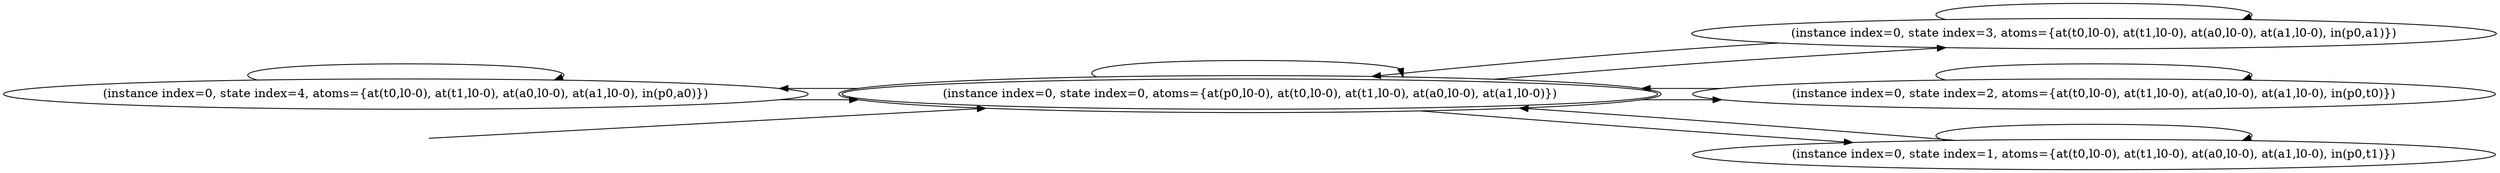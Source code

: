 digraph {
rankdir="LR"
s4[label="(instance index=0, state index=4, atoms={at(t0,l0-0), at(t1,l0-0), at(a0,l0-0), at(a1,l0-0), in(p0,a0)})"]
s3[label="(instance index=0, state index=3, atoms={at(t0,l0-0), at(t1,l0-0), at(a0,l0-0), at(a1,l0-0), in(p0,a1)})"]
s2[label="(instance index=0, state index=2, atoms={at(t0,l0-0), at(t1,l0-0), at(a0,l0-0), at(a1,l0-0), in(p0,t0)})"]
s1[label="(instance index=0, state index=1, atoms={at(t0,l0-0), at(t1,l0-0), at(a0,l0-0), at(a1,l0-0), in(p0,t1)})"]
s0[peripheries=2,label="(instance index=0, state index=0, atoms={at(p0,l0-0), at(t0,l0-0), at(t1,l0-0), at(a0,l0-0), at(a1,l0-0)})"]
Dangling [ label = "", style = invis ]
{ rank = same; Dangling }
Dangling -> s0
{ rank = same; s0}
{ rank = same; s0}
{
s4->s4
s4->s0
s3->s3
s3->s0
s2->s2
s2->s0
s1->s1
s1->s0
}
{
s0->s4
s0->s3
s0->s2
s0->s1
s0->s0
}
}
